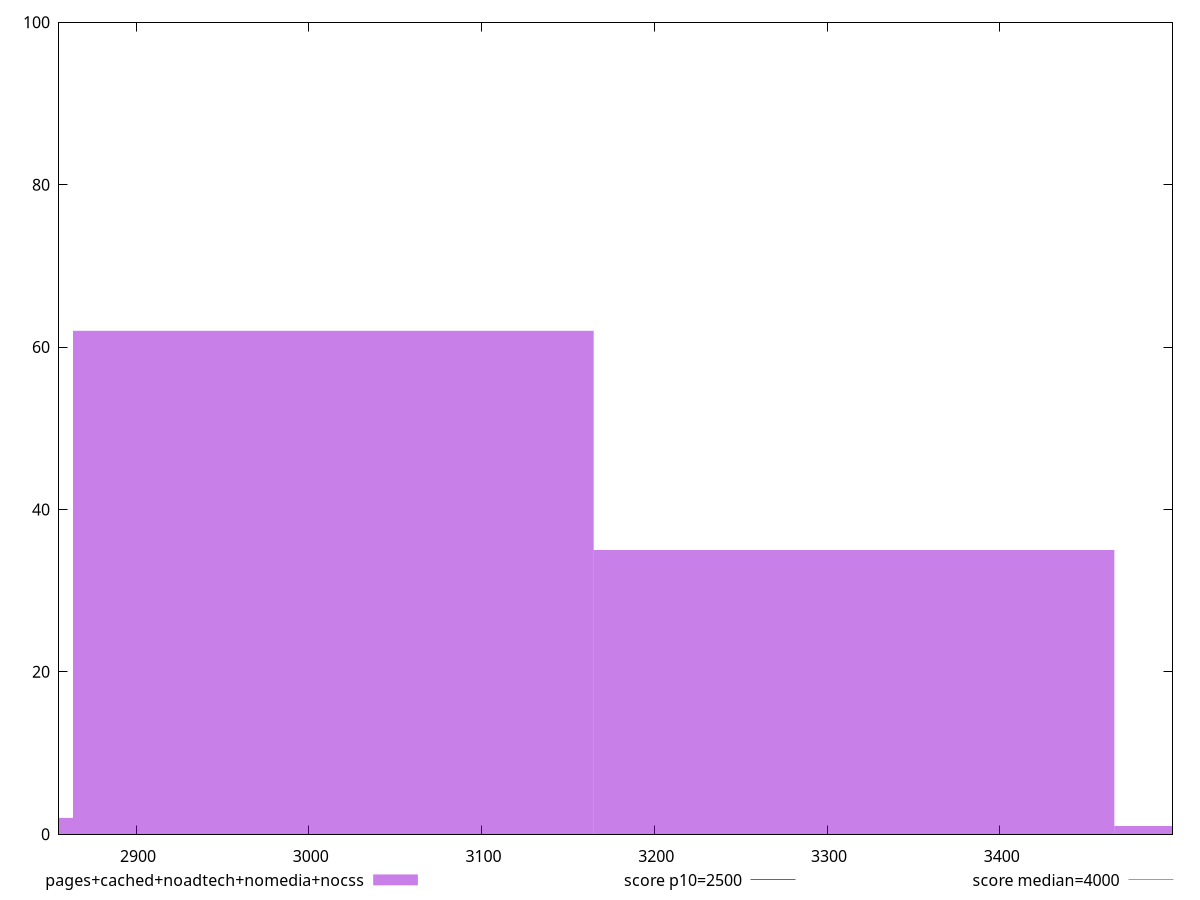 reset

$pagesCachedNoadtechNomediaNocss <<EOF
3014.1758054010234 62
3315.5933859411257 35
3617.010966481228 1
2712.758224860921 2
EOF

set key outside below
set boxwidth 301.41758054010234
set xrange [2855.359500000001:3499.9580000000005]
set yrange [0:100]
set trange [0:100]
set style fill transparent solid 0.5 noborder

set parametric
set terminal svg size 640, 490 enhanced background rgb 'white'
set output "report_00025_2021-02-22T21:38:55.199Z/largest-contentful-paint/comparison/histogram/4_vs_5.svg"

plot $pagesCachedNoadtechNomediaNocss title "pages+cached+noadtech+nomedia+nocss" with boxes, \
     2500,t title "score p10=2500", \
     4000,t title "score median=4000"

reset
